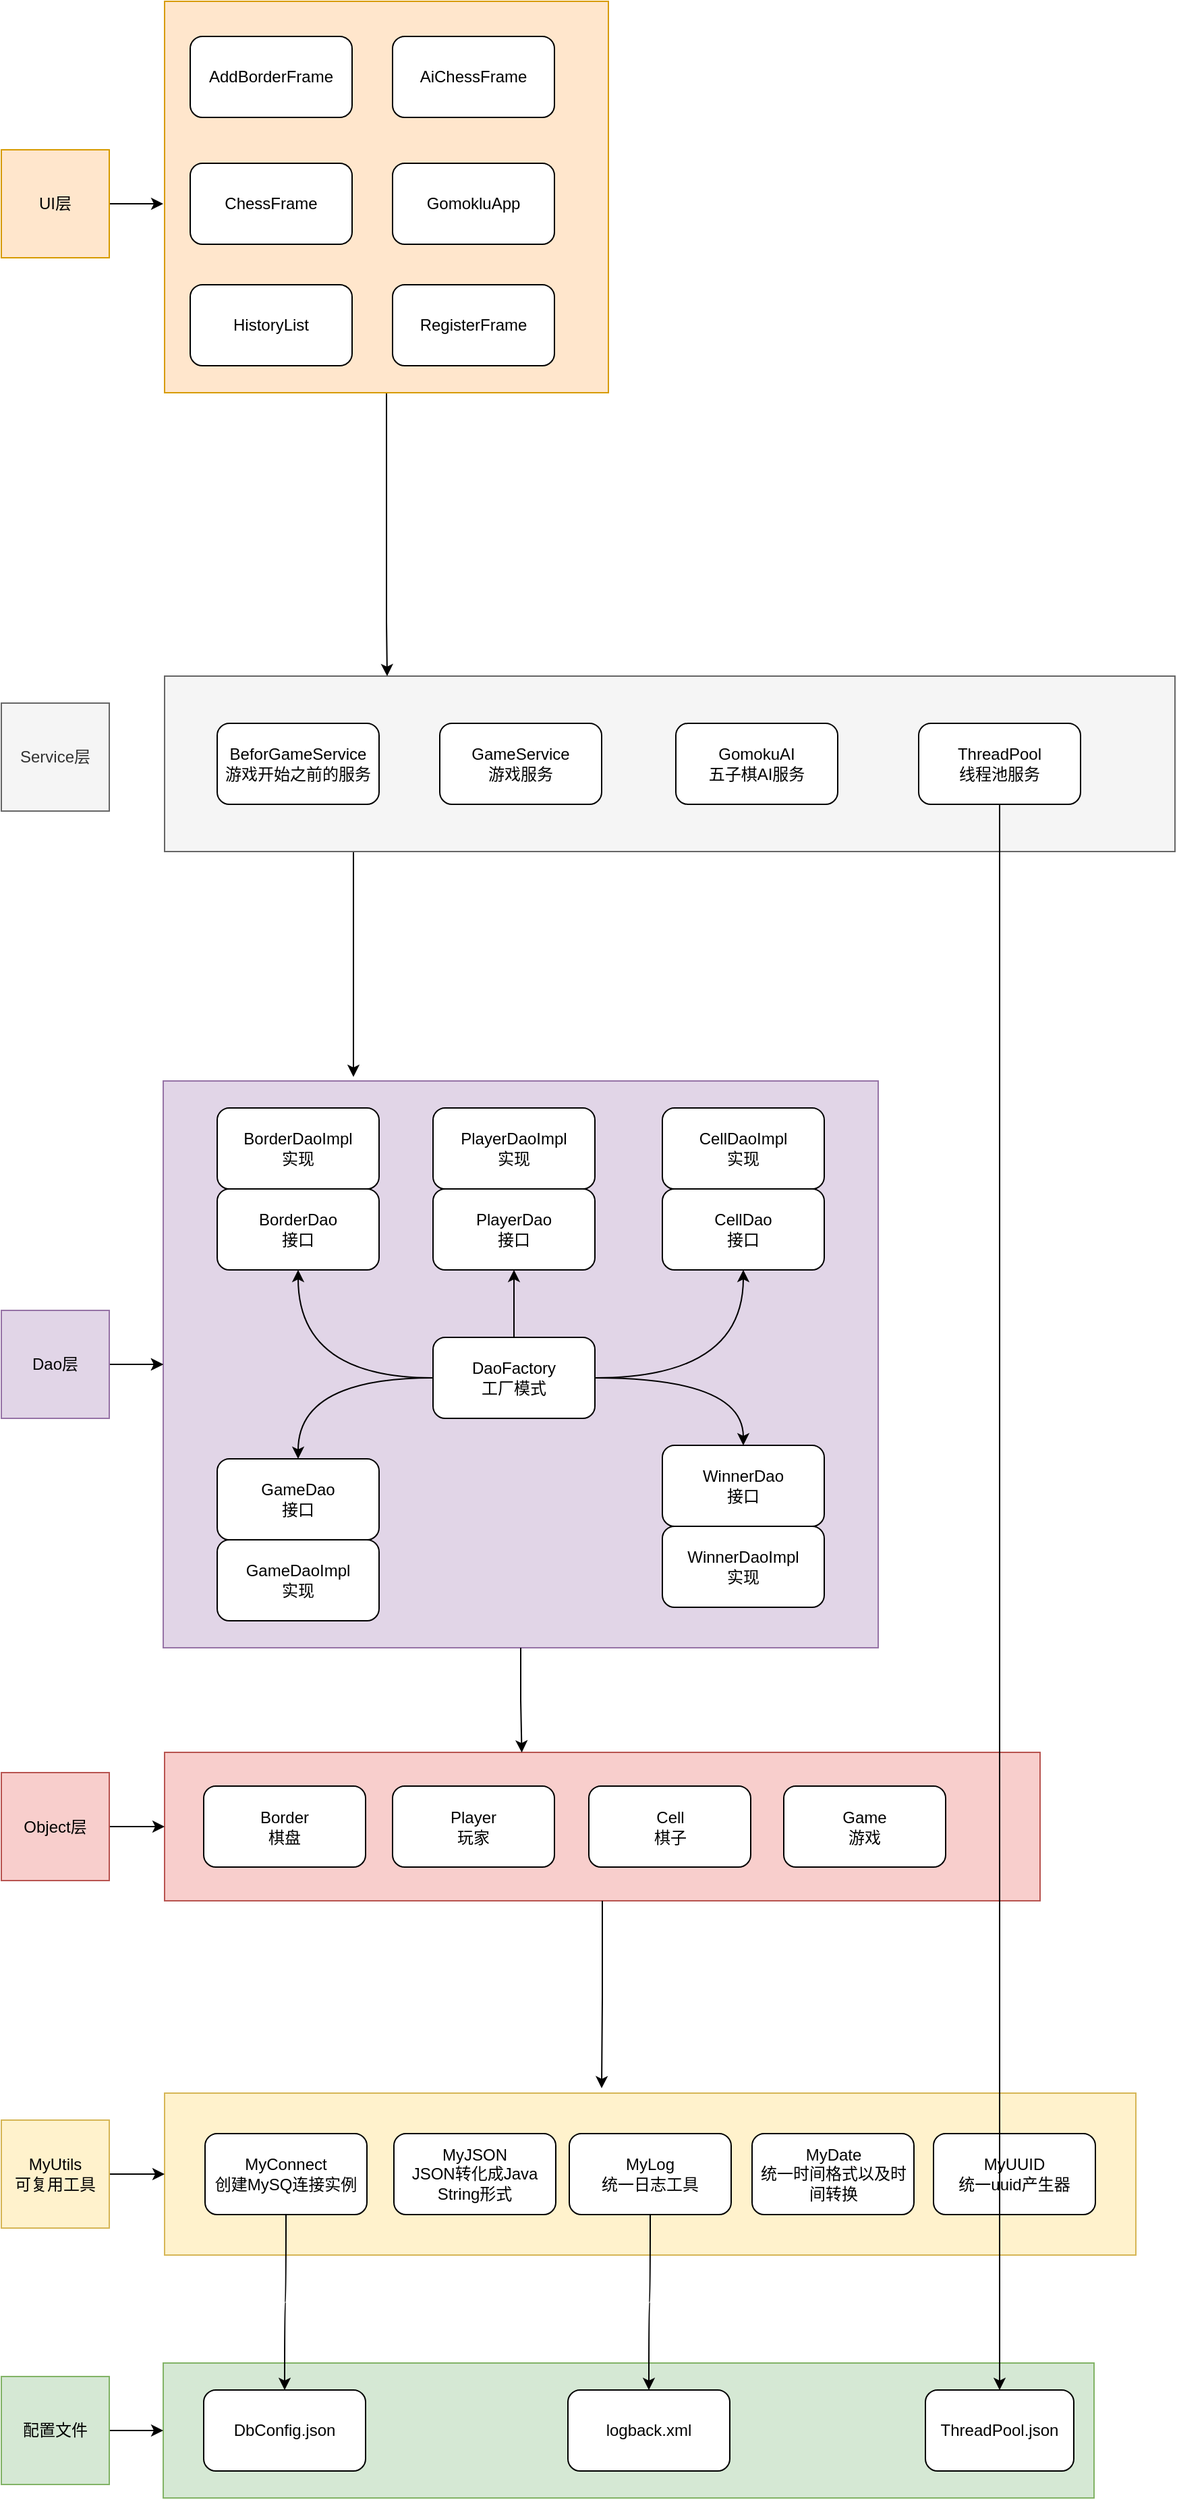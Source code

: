 <mxfile version="24.6.4" type="device">
  <diagram id="prtHgNgQTEPvFCAcTncT" name="Page-1">
    <mxGraphModel dx="1036" dy="1775" grid="1" gridSize="10" guides="1" tooltips="1" connect="1" arrows="1" fold="1" page="1" pageScale="1" pageWidth="827" pageHeight="1169" math="0" shadow="0">
      <root>
        <mxCell id="0" />
        <mxCell id="1" parent="0" />
        <mxCell id="8fiwLHFCSVuzB9dE2Q5W-119" style="edgeStyle=orthogonalEdgeStyle;rounded=0;orthogonalLoop=1;jettySize=auto;html=1;" parent="1" source="8fiwLHFCSVuzB9dE2Q5W-83" edge="1">
          <mxGeometry relative="1" as="geometry">
            <mxPoint x="301" y="47" as="targetPoint" />
            <Array as="points">
              <mxPoint x="301" y="15" />
              <mxPoint x="301" y="48" />
            </Array>
          </mxGeometry>
        </mxCell>
        <mxCell id="8fiwLHFCSVuzB9dE2Q5W-83" value="" style="rounded=0;whiteSpace=wrap;html=1;fillColor=#f5f5f5;fontColor=#333333;strokeColor=#666666;" parent="1" vertex="1">
          <mxGeometry x="161" y="-250" width="749" height="130" as="geometry" />
        </mxCell>
        <mxCell id="8fiwLHFCSVuzB9dE2Q5W-39" value="" style="rounded=0;whiteSpace=wrap;html=1;fillColor=#e1d5e7;strokeColor=#9673a6;" parent="1" vertex="1">
          <mxGeometry x="160" y="50" width="530" height="420" as="geometry" />
        </mxCell>
        <mxCell id="8fiwLHFCSVuzB9dE2Q5W-7" value="" style="rounded=0;whiteSpace=wrap;html=1;fillColor=#d5e8d4;strokeColor=#82b366;" parent="1" vertex="1">
          <mxGeometry x="160" y="1000" width="690" height="100" as="geometry" />
        </mxCell>
        <mxCell id="8fiwLHFCSVuzB9dE2Q5W-1" value="" style="rounded=0;whiteSpace=wrap;html=1;fillColor=#fff2cc;strokeColor=#d6b656;" parent="1" vertex="1">
          <mxGeometry x="161" y="800" width="720" height="120" as="geometry" />
        </mxCell>
        <mxCell id="8fiwLHFCSVuzB9dE2Q5W-27" style="edgeStyle=orthogonalEdgeStyle;rounded=0;orthogonalLoop=1;jettySize=auto;html=1;curved=1;" parent="1" source="8fiwLHFCSVuzB9dE2Q5W-2" target="8fiwLHFCSVuzB9dE2Q5W-8" edge="1">
          <mxGeometry relative="1" as="geometry" />
        </mxCell>
        <mxCell id="8fiwLHFCSVuzB9dE2Q5W-2" value="MyConnect&lt;div&gt;创建MySQ连接实例&lt;/div&gt;" style="rounded=1;whiteSpace=wrap;html=1;" parent="1" vertex="1">
          <mxGeometry x="191" y="830" width="120" height="60" as="geometry" />
        </mxCell>
        <mxCell id="8fiwLHFCSVuzB9dE2Q5W-80" style="edgeStyle=orthogonalEdgeStyle;rounded=0;orthogonalLoop=1;jettySize=auto;html=1;entryX=0;entryY=0.5;entryDx=0;entryDy=0;curved=1;" parent="1" source="8fiwLHFCSVuzB9dE2Q5W-4" target="8fiwLHFCSVuzB9dE2Q5W-1" edge="1">
          <mxGeometry relative="1" as="geometry" />
        </mxCell>
        <mxCell id="8fiwLHFCSVuzB9dE2Q5W-4" value="&lt;div&gt;MyUtils&lt;/div&gt;可复用工具" style="whiteSpace=wrap;html=1;aspect=fixed;fillColor=#fff2cc;strokeColor=#d6b656;" parent="1" vertex="1">
          <mxGeometry x="40" y="820" width="80" height="80" as="geometry" />
        </mxCell>
        <mxCell id="8fiwLHFCSVuzB9dE2Q5W-81" style="edgeStyle=orthogonalEdgeStyle;rounded=0;orthogonalLoop=1;jettySize=auto;html=1;entryX=0;entryY=0.5;entryDx=0;entryDy=0;curved=1;" parent="1" source="8fiwLHFCSVuzB9dE2Q5W-6" target="8fiwLHFCSVuzB9dE2Q5W-7" edge="1">
          <mxGeometry relative="1" as="geometry" />
        </mxCell>
        <mxCell id="8fiwLHFCSVuzB9dE2Q5W-6" value="配置文件" style="whiteSpace=wrap;html=1;aspect=fixed;fillColor=#d5e8d4;strokeColor=#82b366;" parent="1" vertex="1">
          <mxGeometry x="40" y="1010" width="80" height="80" as="geometry" />
        </mxCell>
        <mxCell id="8fiwLHFCSVuzB9dE2Q5W-8" value="DbConfig.json" style="rounded=1;whiteSpace=wrap;html=1;" parent="1" vertex="1">
          <mxGeometry x="190" y="1020" width="120" height="60" as="geometry" />
        </mxCell>
        <mxCell id="8fiwLHFCSVuzB9dE2Q5W-9" value="logback.xml" style="rounded=1;whiteSpace=wrap;html=1;" parent="1" vertex="1">
          <mxGeometry x="460" y="1020" width="120" height="60" as="geometry" />
        </mxCell>
        <mxCell id="8fiwLHFCSVuzB9dE2Q5W-20" value="MyDate&lt;div&gt;统一时间格式以及时间转换&lt;/div&gt;" style="rounded=1;whiteSpace=wrap;html=1;" parent="1" vertex="1">
          <mxGeometry x="596.5" y="830" width="120" height="60" as="geometry" />
        </mxCell>
        <mxCell id="8fiwLHFCSVuzB9dE2Q5W-22" value="MyJSON&lt;div&gt;JSON转化成Java String形式&lt;/div&gt;" style="rounded=1;whiteSpace=wrap;html=1;" parent="1" vertex="1">
          <mxGeometry x="331" y="830" width="120" height="60" as="geometry" />
        </mxCell>
        <mxCell id="8fiwLHFCSVuzB9dE2Q5W-24" style="edgeStyle=orthogonalEdgeStyle;rounded=0;orthogonalLoop=1;jettySize=auto;html=1;curved=1;" parent="1" source="8fiwLHFCSVuzB9dE2Q5W-23" target="8fiwLHFCSVuzB9dE2Q5W-9" edge="1">
          <mxGeometry relative="1" as="geometry" />
        </mxCell>
        <mxCell id="8fiwLHFCSVuzB9dE2Q5W-23" value="MyLog&lt;div&gt;统一日志工具&lt;/div&gt;" style="rounded=1;whiteSpace=wrap;html=1;" parent="1" vertex="1">
          <mxGeometry x="461" y="830" width="120" height="60" as="geometry" />
        </mxCell>
        <mxCell id="8fiwLHFCSVuzB9dE2Q5W-26" value="MyUUID&lt;div&gt;统一uuid产生器&lt;/div&gt;" style="rounded=1;whiteSpace=wrap;html=1;" parent="1" vertex="1">
          <mxGeometry x="731" y="830" width="120" height="60" as="geometry" />
        </mxCell>
        <mxCell id="8fiwLHFCSVuzB9dE2Q5W-28" value="" style="rounded=0;whiteSpace=wrap;html=1;fillColor=#f8cecc;strokeColor=#b85450;" parent="1" vertex="1">
          <mxGeometry x="161" y="547.5" width="649" height="110" as="geometry" />
        </mxCell>
        <mxCell id="8fiwLHFCSVuzB9dE2Q5W-78" style="edgeStyle=orthogonalEdgeStyle;rounded=0;orthogonalLoop=1;jettySize=auto;html=1;entryX=0;entryY=0.5;entryDx=0;entryDy=0;curved=1;" parent="1" source="8fiwLHFCSVuzB9dE2Q5W-29" target="8fiwLHFCSVuzB9dE2Q5W-28" edge="1">
          <mxGeometry relative="1" as="geometry" />
        </mxCell>
        <mxCell id="8fiwLHFCSVuzB9dE2Q5W-29" value="Object层" style="whiteSpace=wrap;html=1;aspect=fixed;fillColor=#f8cecc;strokeColor=#b85450;" parent="1" vertex="1">
          <mxGeometry x="40" y="562.5" width="80" height="80" as="geometry" />
        </mxCell>
        <mxCell id="8fiwLHFCSVuzB9dE2Q5W-30" value="Border&lt;div&gt;棋盘&lt;/div&gt;" style="rounded=1;whiteSpace=wrap;html=1;" parent="1" vertex="1">
          <mxGeometry x="190" y="572.5" width="120" height="60" as="geometry" />
        </mxCell>
        <mxCell id="8fiwLHFCSVuzB9dE2Q5W-31" value="Player&lt;div&gt;玩家&lt;/div&gt;" style="rounded=1;whiteSpace=wrap;html=1;" parent="1" vertex="1">
          <mxGeometry x="330" y="572.5" width="120" height="60" as="geometry" />
        </mxCell>
        <mxCell id="8fiwLHFCSVuzB9dE2Q5W-32" value="Cell&lt;div&gt;棋子&lt;/div&gt;" style="rounded=1;whiteSpace=wrap;html=1;" parent="1" vertex="1">
          <mxGeometry x="475.5" y="572.5" width="120" height="60" as="geometry" />
        </mxCell>
        <mxCell id="8fiwLHFCSVuzB9dE2Q5W-34" value="Game&lt;div&gt;游戏&lt;/div&gt;" style="rounded=1;whiteSpace=wrap;html=1;" parent="1" vertex="1">
          <mxGeometry x="620" y="572.5" width="120" height="60" as="geometry" />
        </mxCell>
        <mxCell id="8fiwLHFCSVuzB9dE2Q5W-54" value="" style="group" parent="1" vertex="1" connectable="0">
          <mxGeometry x="200" y="70" width="120" height="120" as="geometry" />
        </mxCell>
        <mxCell id="8fiwLHFCSVuzB9dE2Q5W-40" value="BorderDao&lt;div&gt;接口&lt;/div&gt;" style="rounded=1;whiteSpace=wrap;html=1;movable=1;resizable=1;rotatable=1;deletable=1;editable=1;locked=0;connectable=1;" parent="8fiwLHFCSVuzB9dE2Q5W-54" vertex="1">
          <mxGeometry y="60" width="120" height="60" as="geometry" />
        </mxCell>
        <mxCell id="8fiwLHFCSVuzB9dE2Q5W-51" value="BorderDaoImpl&lt;div&gt;实现&lt;/div&gt;" style="rounded=1;whiteSpace=wrap;html=1;movable=1;resizable=1;rotatable=1;deletable=1;editable=1;locked=0;connectable=1;" parent="8fiwLHFCSVuzB9dE2Q5W-54" vertex="1">
          <mxGeometry width="120" height="60" as="geometry" />
        </mxCell>
        <mxCell id="8fiwLHFCSVuzB9dE2Q5W-56" value="" style="group" parent="1" vertex="1" connectable="0">
          <mxGeometry x="530" y="70" width="120" height="120" as="geometry" />
        </mxCell>
        <mxCell id="8fiwLHFCSVuzB9dE2Q5W-43" value="CellDao&lt;div&gt;接口&lt;/div&gt;" style="rounded=1;whiteSpace=wrap;html=1;" parent="8fiwLHFCSVuzB9dE2Q5W-56" vertex="1">
          <mxGeometry y="60" width="120" height="60" as="geometry" />
        </mxCell>
        <mxCell id="8fiwLHFCSVuzB9dE2Q5W-55" value="CellDaoImpl&lt;div&gt;实现&lt;/div&gt;" style="rounded=1;whiteSpace=wrap;html=1;" parent="8fiwLHFCSVuzB9dE2Q5W-56" vertex="1">
          <mxGeometry width="120" height="60" as="geometry" />
        </mxCell>
        <mxCell id="8fiwLHFCSVuzB9dE2Q5W-58" value="" style="group" parent="1" vertex="1" connectable="0">
          <mxGeometry x="200" y="330" width="120" height="120" as="geometry" />
        </mxCell>
        <mxCell id="8fiwLHFCSVuzB9dE2Q5W-44" value="GameDaoImpl&lt;div&gt;实现&lt;/div&gt;" style="rounded=1;whiteSpace=wrap;html=1;" parent="8fiwLHFCSVuzB9dE2Q5W-58" vertex="1">
          <mxGeometry y="60" width="120" height="60" as="geometry" />
        </mxCell>
        <mxCell id="8fiwLHFCSVuzB9dE2Q5W-57" value="GameDao&lt;div&gt;接口&lt;/div&gt;" style="rounded=1;whiteSpace=wrap;html=1;" parent="8fiwLHFCSVuzB9dE2Q5W-58" vertex="1">
          <mxGeometry width="120" height="60" as="geometry" />
        </mxCell>
        <mxCell id="8fiwLHFCSVuzB9dE2Q5W-60" value="" style="group" parent="1" vertex="1" connectable="0">
          <mxGeometry x="530" y="320" width="120" height="120" as="geometry" />
        </mxCell>
        <mxCell id="8fiwLHFCSVuzB9dE2Q5W-45" value="WinnerDao&lt;div&gt;接口&lt;/div&gt;" style="rounded=1;whiteSpace=wrap;html=1;" parent="8fiwLHFCSVuzB9dE2Q5W-60" vertex="1">
          <mxGeometry width="120" height="60" as="geometry" />
        </mxCell>
        <mxCell id="8fiwLHFCSVuzB9dE2Q5W-59" value="WinnerDaoImpl&lt;div&gt;实现&lt;/div&gt;" style="rounded=1;whiteSpace=wrap;html=1;" parent="8fiwLHFCSVuzB9dE2Q5W-60" vertex="1">
          <mxGeometry y="60" width="120" height="60" as="geometry" />
        </mxCell>
        <mxCell id="8fiwLHFCSVuzB9dE2Q5W-63" value="" style="group" parent="1" vertex="1" connectable="0">
          <mxGeometry x="360" y="70" width="120" height="120" as="geometry" />
        </mxCell>
        <mxCell id="8fiwLHFCSVuzB9dE2Q5W-41" value="PlayerDao&lt;div&gt;接口&lt;/div&gt;" style="rounded=1;whiteSpace=wrap;html=1;" parent="8fiwLHFCSVuzB9dE2Q5W-63" vertex="1">
          <mxGeometry y="60" width="120" height="60" as="geometry" />
        </mxCell>
        <mxCell id="8fiwLHFCSVuzB9dE2Q5W-62" value="PlayerDaoImpl&lt;div&gt;实现&lt;/div&gt;" style="rounded=1;whiteSpace=wrap;html=1;" parent="8fiwLHFCSVuzB9dE2Q5W-63" vertex="1">
          <mxGeometry width="120" height="60" as="geometry" />
        </mxCell>
        <mxCell id="8fiwLHFCSVuzB9dE2Q5W-65" style="edgeStyle=orthogonalEdgeStyle;rounded=0;orthogonalLoop=1;jettySize=auto;html=1;entryX=0.5;entryY=0;entryDx=0;entryDy=0;curved=1;" parent="1" source="8fiwLHFCSVuzB9dE2Q5W-64" target="8fiwLHFCSVuzB9dE2Q5W-57" edge="1">
          <mxGeometry relative="1" as="geometry" />
        </mxCell>
        <mxCell id="8fiwLHFCSVuzB9dE2Q5W-66" style="edgeStyle=orthogonalEdgeStyle;rounded=0;orthogonalLoop=1;jettySize=auto;html=1;entryX=0.5;entryY=1;entryDx=0;entryDy=0;curved=1;" parent="1" source="8fiwLHFCSVuzB9dE2Q5W-64" target="8fiwLHFCSVuzB9dE2Q5W-40" edge="1">
          <mxGeometry relative="1" as="geometry" />
        </mxCell>
        <mxCell id="8fiwLHFCSVuzB9dE2Q5W-68" style="edgeStyle=orthogonalEdgeStyle;rounded=0;orthogonalLoop=1;jettySize=auto;html=1;entryX=0.5;entryY=1;entryDx=0;entryDy=0;curved=1;" parent="1" source="8fiwLHFCSVuzB9dE2Q5W-64" target="8fiwLHFCSVuzB9dE2Q5W-41" edge="1">
          <mxGeometry relative="1" as="geometry" />
        </mxCell>
        <mxCell id="8fiwLHFCSVuzB9dE2Q5W-69" style="edgeStyle=orthogonalEdgeStyle;rounded=0;orthogonalLoop=1;jettySize=auto;html=1;curved=1;" parent="1" source="8fiwLHFCSVuzB9dE2Q5W-64" target="8fiwLHFCSVuzB9dE2Q5W-43" edge="1">
          <mxGeometry relative="1" as="geometry" />
        </mxCell>
        <mxCell id="8fiwLHFCSVuzB9dE2Q5W-70" style="edgeStyle=orthogonalEdgeStyle;rounded=0;orthogonalLoop=1;jettySize=auto;html=1;entryX=0.5;entryY=0;entryDx=0;entryDy=0;curved=1;" parent="1" source="8fiwLHFCSVuzB9dE2Q5W-64" target="8fiwLHFCSVuzB9dE2Q5W-45" edge="1">
          <mxGeometry relative="1" as="geometry" />
        </mxCell>
        <mxCell id="8fiwLHFCSVuzB9dE2Q5W-64" value="DaoFactory&lt;div&gt;工厂模式&lt;/div&gt;" style="rounded=1;whiteSpace=wrap;html=1;" parent="1" vertex="1">
          <mxGeometry x="360" y="240" width="120" height="60" as="geometry" />
        </mxCell>
        <mxCell id="8fiwLHFCSVuzB9dE2Q5W-75" value="" style="edgeStyle=orthogonalEdgeStyle;rounded=0;orthogonalLoop=1;jettySize=auto;html=1;curved=1;" parent="1" source="8fiwLHFCSVuzB9dE2Q5W-74" target="8fiwLHFCSVuzB9dE2Q5W-39" edge="1">
          <mxGeometry relative="1" as="geometry" />
        </mxCell>
        <mxCell id="8fiwLHFCSVuzB9dE2Q5W-79" value="" style="edgeStyle=orthogonalEdgeStyle;rounded=0;orthogonalLoop=1;jettySize=auto;html=1;curved=1;" parent="1" source="8fiwLHFCSVuzB9dE2Q5W-74" target="8fiwLHFCSVuzB9dE2Q5W-39" edge="1">
          <mxGeometry relative="1" as="geometry" />
        </mxCell>
        <mxCell id="8fiwLHFCSVuzB9dE2Q5W-74" value="Dao层" style="whiteSpace=wrap;html=1;aspect=fixed;fillColor=#e1d5e7;strokeColor=#9673a6;" parent="1" vertex="1">
          <mxGeometry x="40" y="220" width="80" height="80" as="geometry" />
        </mxCell>
        <mxCell id="8fiwLHFCSVuzB9dE2Q5W-82" value="Service层" style="whiteSpace=wrap;html=1;aspect=fixed;fillColor=#f5f5f5;fontColor=#333333;strokeColor=#666666;" parent="1" vertex="1">
          <mxGeometry x="40" y="-230" width="80" height="80" as="geometry" />
        </mxCell>
        <mxCell id="8fiwLHFCSVuzB9dE2Q5W-84" value="BeforGameService&lt;div&gt;游戏开始之前的服务&lt;/div&gt;" style="rounded=1;whiteSpace=wrap;html=1;" parent="1" vertex="1">
          <mxGeometry x="200" y="-215" width="120" height="60" as="geometry" />
        </mxCell>
        <mxCell id="8fiwLHFCSVuzB9dE2Q5W-87" value="GomokuAI&lt;div&gt;五子棋AI服务&lt;/div&gt;" style="rounded=1;whiteSpace=wrap;html=1;" parent="1" vertex="1">
          <mxGeometry x="540" y="-215" width="120" height="60" as="geometry" />
        </mxCell>
        <mxCell id="8fiwLHFCSVuzB9dE2Q5W-109" style="edgeStyle=entityRelationEdgeStyle;rounded=0;orthogonalLoop=1;jettySize=auto;html=1;" parent="1" source="8fiwLHFCSVuzB9dE2Q5W-90" edge="1">
          <mxGeometry relative="1" as="geometry">
            <mxPoint x="160" y="-600" as="targetPoint" />
          </mxGeometry>
        </mxCell>
        <mxCell id="8fiwLHFCSVuzB9dE2Q5W-90" value="UI层" style="whiteSpace=wrap;html=1;aspect=fixed;fillColor=#ffe6cc;strokeColor=#d79b00;" parent="1" vertex="1">
          <mxGeometry x="40" y="-640" width="80" height="80" as="geometry" />
        </mxCell>
        <mxCell id="HGZ90NMJd642QYoIf0jz-4" style="edgeStyle=orthogonalEdgeStyle;rounded=0;orthogonalLoop=1;jettySize=auto;html=1;" edge="1" parent="1" source="8fiwLHFCSVuzB9dE2Q5W-95" target="8fiwLHFCSVuzB9dE2Q5W-83">
          <mxGeometry relative="1" as="geometry">
            <Array as="points">
              <mxPoint x="326" y="-290" />
              <mxPoint x="326" y="-290" />
            </Array>
          </mxGeometry>
        </mxCell>
        <mxCell id="8fiwLHFCSVuzB9dE2Q5W-95" value="" style="rounded=0;whiteSpace=wrap;html=1;fillColor=#ffe6cc;strokeColor=#d79b00;" parent="1" vertex="1">
          <mxGeometry x="161" y="-750" width="329" height="290" as="geometry" />
        </mxCell>
        <mxCell id="8fiwLHFCSVuzB9dE2Q5W-97" value="AddBorderFrame" style="rounded=1;whiteSpace=wrap;html=1;" parent="1" vertex="1">
          <mxGeometry x="180" y="-724" width="120" height="60" as="geometry" />
        </mxCell>
        <mxCell id="8fiwLHFCSVuzB9dE2Q5W-99" value="AiChessFrame" style="rounded=1;whiteSpace=wrap;html=1;" parent="1" vertex="1">
          <mxGeometry x="330" y="-724" width="120" height="60" as="geometry" />
        </mxCell>
        <mxCell id="8fiwLHFCSVuzB9dE2Q5W-101" value="ChessFrame" style="rounded=1;whiteSpace=wrap;html=1;" parent="1" vertex="1">
          <mxGeometry x="180" y="-630" width="120" height="60" as="geometry" />
        </mxCell>
        <mxCell id="8fiwLHFCSVuzB9dE2Q5W-102" value="GomokluApp" style="rounded=1;whiteSpace=wrap;html=1;" parent="1" vertex="1">
          <mxGeometry x="330" y="-630" width="120" height="60" as="geometry" />
        </mxCell>
        <mxCell id="8fiwLHFCSVuzB9dE2Q5W-103" value="HistoryList" style="rounded=1;whiteSpace=wrap;html=1;" parent="1" vertex="1">
          <mxGeometry x="180" y="-540" width="120" height="60" as="geometry" />
        </mxCell>
        <mxCell id="8fiwLHFCSVuzB9dE2Q5W-104" value="RegisterFrame" style="rounded=1;whiteSpace=wrap;html=1;" parent="1" vertex="1">
          <mxGeometry x="330" y="-540" width="120" height="60" as="geometry" />
        </mxCell>
        <mxCell id="HGZ90NMJd642QYoIf0jz-1" value="ThreadPool.json" style="rounded=1;whiteSpace=wrap;html=1;" vertex="1" parent="1">
          <mxGeometry x="725" y="1020" width="110" height="60" as="geometry" />
        </mxCell>
        <mxCell id="8fiwLHFCSVuzB9dE2Q5W-86" value="GameService&lt;div&gt;游戏服务&lt;/div&gt;" style="rounded=1;whiteSpace=wrap;html=1;" parent="1" vertex="1">
          <mxGeometry x="365" y="-215" width="120" height="60" as="geometry" />
        </mxCell>
        <mxCell id="HGZ90NMJd642QYoIf0jz-8" style="edgeStyle=orthogonalEdgeStyle;rounded=0;orthogonalLoop=1;jettySize=auto;html=1;" edge="1" parent="1" source="HGZ90NMJd642QYoIf0jz-5" target="HGZ90NMJd642QYoIf0jz-1">
          <mxGeometry relative="1" as="geometry" />
        </mxCell>
        <mxCell id="HGZ90NMJd642QYoIf0jz-5" value="ThreadPool&lt;div&gt;线程池服务&lt;/div&gt;" style="rounded=1;whiteSpace=wrap;html=1;" vertex="1" parent="1">
          <mxGeometry x="720" y="-215" width="120" height="60" as="geometry" />
        </mxCell>
        <mxCell id="HGZ90NMJd642QYoIf0jz-9" style="edgeStyle=orthogonalEdgeStyle;rounded=0;orthogonalLoop=1;jettySize=auto;html=1;entryX=0.45;entryY=-0.03;entryDx=0;entryDy=0;entryPerimeter=0;" edge="1" parent="1" source="8fiwLHFCSVuzB9dE2Q5W-28" target="8fiwLHFCSVuzB9dE2Q5W-1">
          <mxGeometry relative="1" as="geometry" />
        </mxCell>
        <mxCell id="HGZ90NMJd642QYoIf0jz-10" style="edgeStyle=orthogonalEdgeStyle;rounded=0;orthogonalLoop=1;jettySize=auto;html=1;entryX=0.408;entryY=0.001;entryDx=0;entryDy=0;entryPerimeter=0;" edge="1" parent="1" source="8fiwLHFCSVuzB9dE2Q5W-39" target="8fiwLHFCSVuzB9dE2Q5W-28">
          <mxGeometry relative="1" as="geometry" />
        </mxCell>
      </root>
    </mxGraphModel>
  </diagram>
</mxfile>
